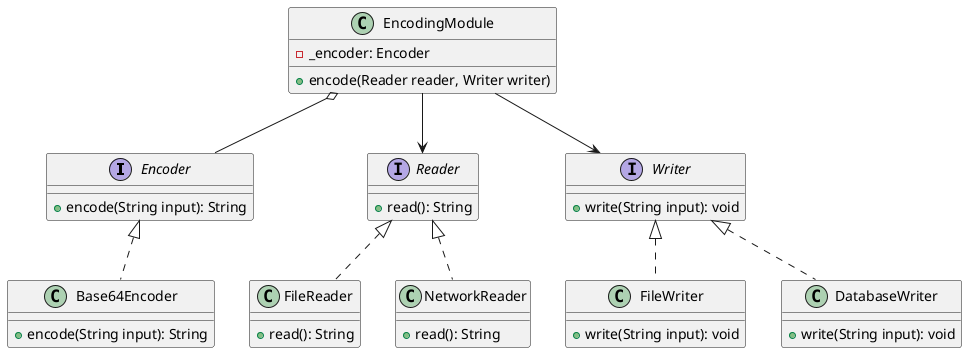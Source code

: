 @startuml DIP

interface Encoder {
    +encode(String input): String
}

class Base64Encoder implements Encoder {
    +encode(String input): String
}

interface Reader {
    +read(): String
}

interface Writer {
    +write(String input): void
}

class FileReader implements Reader {
    +read(): String
}

class NetworkReader implements Reader {
    +read(): String
}

class FileWriter implements Writer {
    +write(String input): void
}

class DatabaseWriter implements Writer {
    +write(String input): void
}

class EncodingModule {
    -_encoder: Encoder
    +encode(Reader reader, Writer writer)
}

EncodingModule o-- Encoder
EncodingModule --> Reader
EncodingModule --> Writer

@enduml